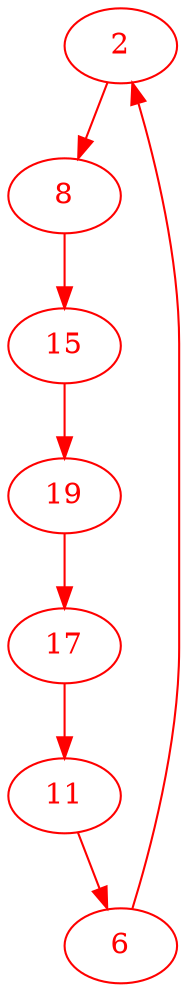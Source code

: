 digraph g{
node [color = red, fontcolor=red]; 2 6 8 11 15 17 19 ;
2 -> 8 [color=red] ;
6 -> 2 [color=red] ;
8 -> 15 [color=red] ;
11 -> 6 [color=red] ;
15 -> 19 [color=red] ;
17 -> 11 [color=red] ;
19 -> 17 [color=red] ;
}